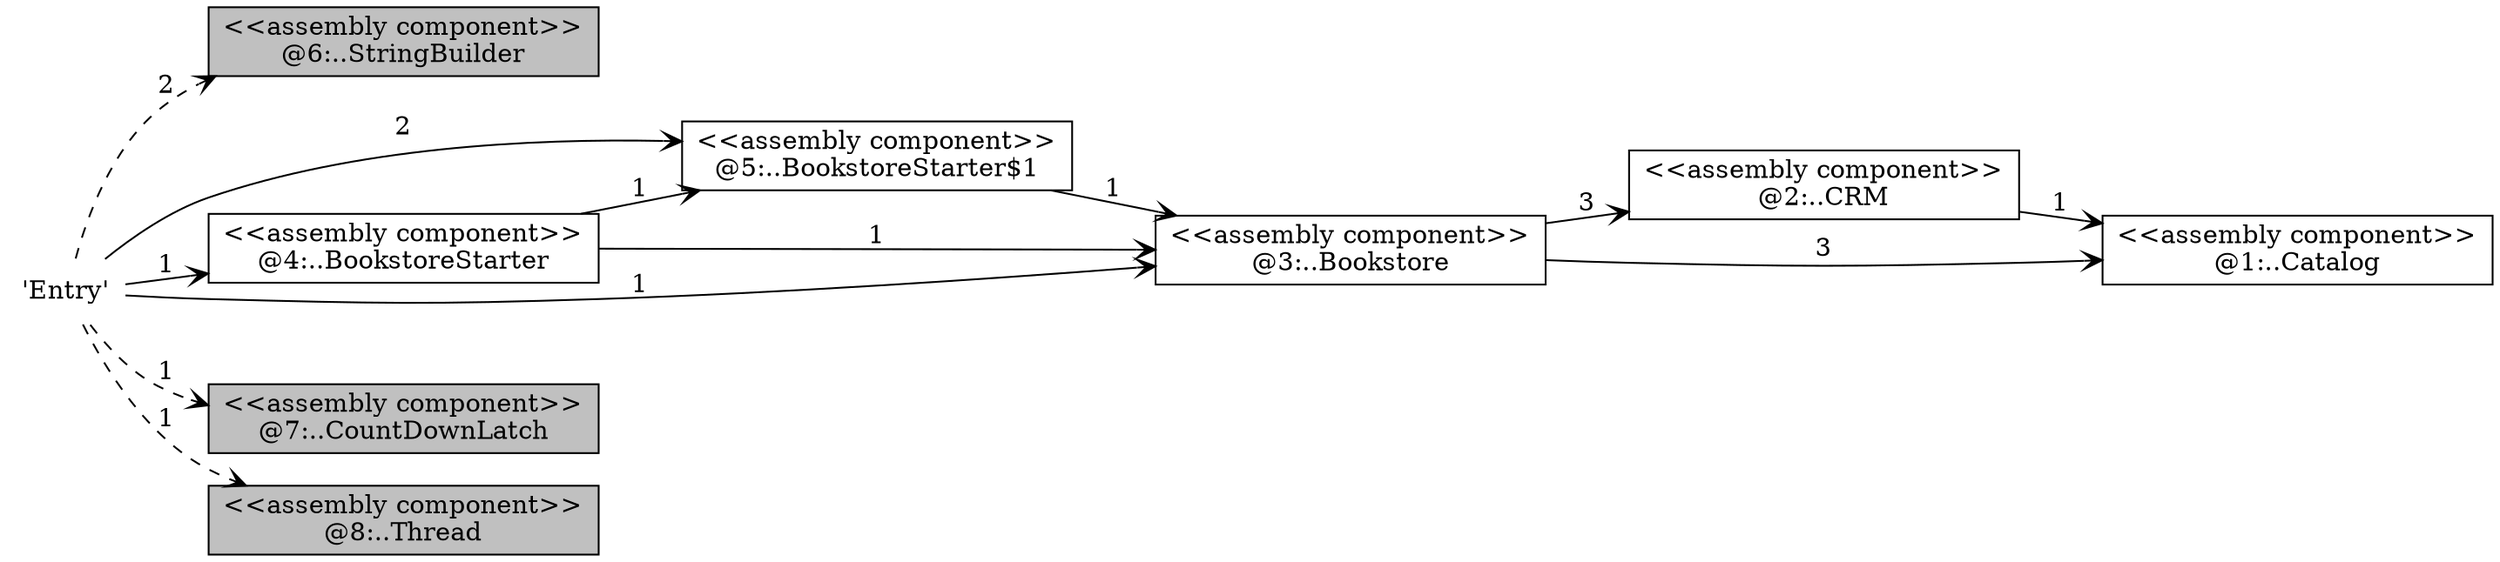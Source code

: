 digraph G {
 rankdir=LR;
"depNode_6" [label="<<assembly component>>\n@6:..StringBuilder",shape="box",style="filled",color="#000000",fillcolor="gray"]

"depNode_5" [label="<<assembly component>>\n@5:..BookstoreStarter$1",shape="box",style="filled",color="#000000",fillcolor="white"]

"depNode_7" [label="<<assembly component>>\n@7:..CountDownLatch",shape="box",style="filled",color="#000000",fillcolor="gray"]

"depNode_0" [label="'Entry'",shape="none"]

"depNode_8" [label="<<assembly component>>\n@8:..Thread",shape="box",style="filled",color="#000000",fillcolor="gray"]

"depNode_2" [label="<<assembly component>>\n@2:..CRM",shape="box",style="filled",color="#000000",fillcolor="white"]

"depNode_1" [label="<<assembly component>>\n@1:..Catalog",shape="box",style="filled",color="#000000",fillcolor="white"]

"depNode_3" [label="<<assembly component>>\n@3:..Bookstore",shape="box",style="filled",color="#000000",fillcolor="white"]

"depNode_4" [label="<<assembly component>>\n@4:..BookstoreStarter",shape="box",style="filled",color="#000000",fillcolor="white"]

depNode_5->depNode_3[label=1, style="solid", arrowhead="open", color="#000000"]
depNode_0->depNode_5[label=2, style="solid", arrowhead="open", color="#000000"]
depNode_0->depNode_3[label=1, style="solid", arrowhead="open", color="#000000"]
depNode_0->depNode_4[label=1, style="solid", arrowhead="open", color="#000000"]
depNode_0->depNode_6[label=2, style="dashed", arrowhead="open", color="#000000"]
depNode_0->depNode_7[label=1, style="dashed", arrowhead="open", color="#000000"]
depNode_0->depNode_8[label=1, style="dashed", arrowhead="open", color="#000000"]
depNode_2->depNode_1[label=1, style="solid", arrowhead="open", color="#000000"]
depNode_3->depNode_2[label=3, style="solid", arrowhead="open", color="#000000"]
depNode_3->depNode_1[label=3, style="solid", arrowhead="open", color="#000000"]
depNode_4->depNode_5[label=1, style="solid", arrowhead="open", color="#000000"]
depNode_4->depNode_3[label=1, style="solid", arrowhead="open", color="#000000"]
}
